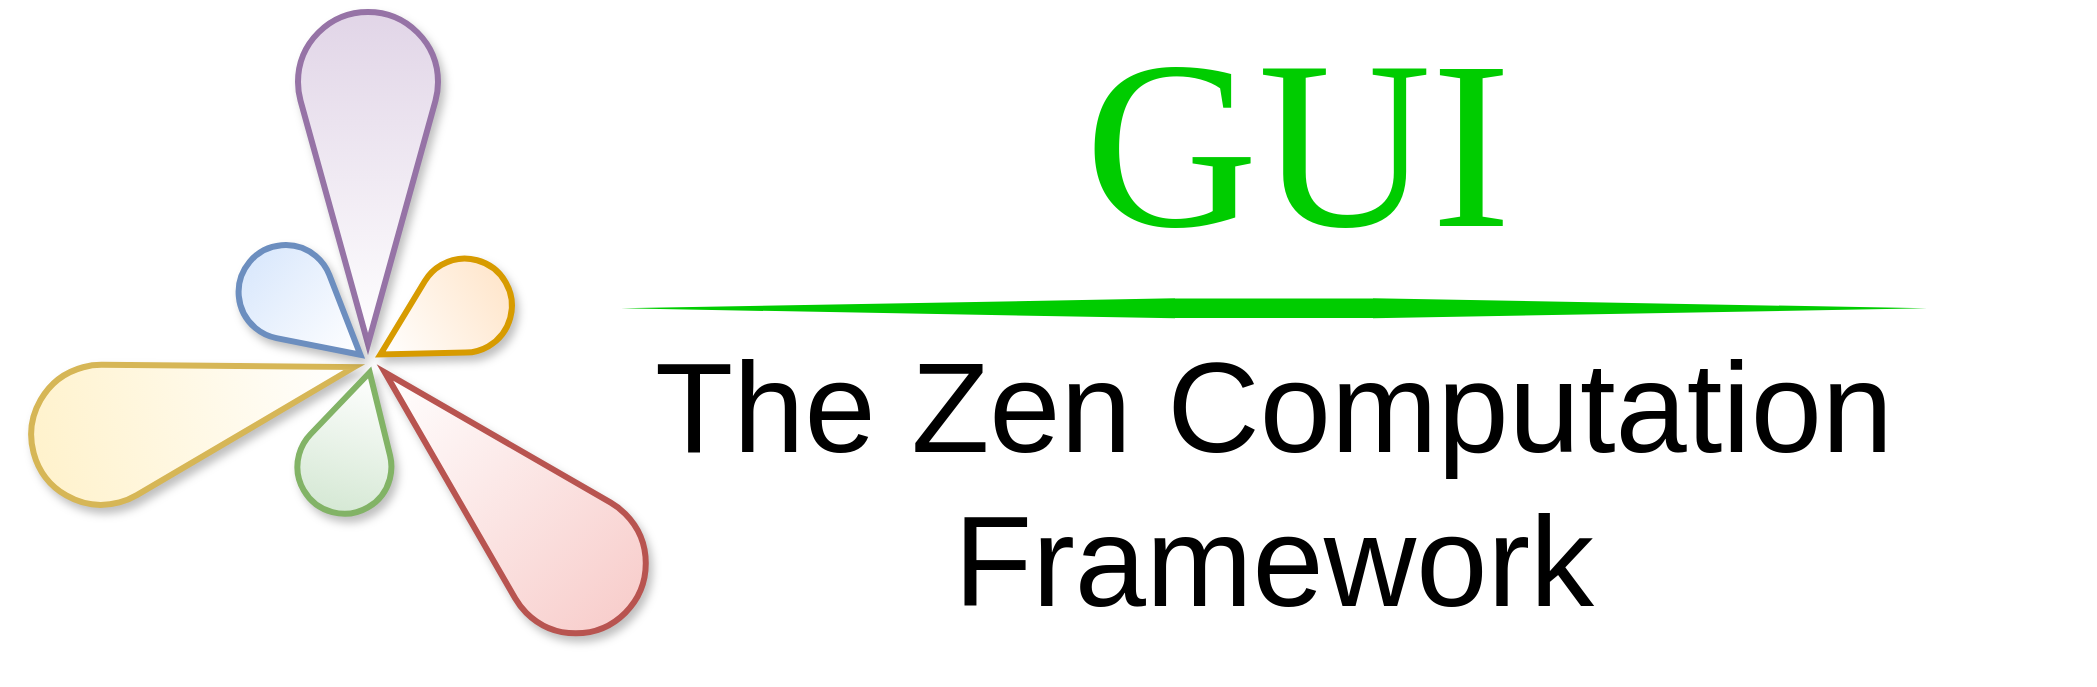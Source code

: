 <mxfile version="27.0.4">
  <diagram name="Page-1" id="79Tc-y5uemfo55bT6z4s">
    <mxGraphModel dx="1426" dy="804" grid="1" gridSize="10" guides="1" tooltips="1" connect="1" arrows="1" fold="1" page="1" pageScale="1" pageWidth="1169" pageHeight="827" math="0" shadow="0">
      <root>
        <mxCell id="0" />
        <mxCell id="1" parent="0" />
        <mxCell id="-bvxPvIqLLMueud4f2wx-1" value="" style="verticalLabelPosition=bottom;verticalAlign=top;html=1;shape=mxgraph.basic.drop;rotation=-45;fillColor=#f8cecc;strokeColor=#b85450;gradientColor=#FFFFFF;gradientDirection=north;strokeWidth=3;shadow=1;" parent="1" vertex="1">
          <mxGeometry x="578.53" y="314.29" width="70" height="170" as="geometry" />
        </mxCell>
        <mxCell id="-bvxPvIqLLMueud4f2wx-2" value="" style="verticalLabelPosition=bottom;verticalAlign=top;html=1;shape=mxgraph.basic.drop;rotation=-180;fillColor=#e1d5e7;strokeColor=#9673a6;gradientColor=#FFFFFF;gradientDirection=north;strokeWidth=3;shadow=1;" parent="1" vertex="1">
          <mxGeometry x="510" y="159" width="70" height="166" as="geometry" />
        </mxCell>
        <mxCell id="-bvxPvIqLLMueud4f2wx-3" value="" style="verticalLabelPosition=bottom;verticalAlign=top;html=1;shape=mxgraph.basic.drop;rotation=75;fillColor=#fff2cc;strokeColor=#d6b656;gradientColor=#FFFFFF;gradientDirection=north;strokeWidth=3;shadow=1;" parent="1" vertex="1">
          <mxGeometry x="423" y="275" width="70" height="166" as="geometry" />
        </mxCell>
        <mxCell id="-bvxPvIqLLMueud4f2wx-4" value="" style="verticalLabelPosition=bottom;verticalAlign=top;html=1;shape=mxgraph.basic.drop;rotation=-120;fillColor=#ffe6cc;strokeColor=#d79b00;gradientColor=#FFFFFF;gradientDirection=north;strokeWidth=3;shadow=1;" parent="1" vertex="1">
          <mxGeometry x="559" y="276" width="46.98" height="72.3" as="geometry" />
        </mxCell>
        <mxCell id="-bvxPvIqLLMueud4f2wx-5" value="" style="verticalLabelPosition=bottom;verticalAlign=top;html=1;shape=mxgraph.basic.drop;rotation=15;fillColor=#d5e8d4;strokeColor=#82b366;gradientColor=#FFFFFF;gradientDirection=north;strokeWidth=3;shadow=1;" parent="1" vertex="1">
          <mxGeometry x="513" y="338" width="46.98" height="72.3" as="geometry" />
        </mxCell>
        <mxCell id="-bvxPvIqLLMueud4f2wx-6" value="" style="verticalLabelPosition=bottom;verticalAlign=top;html=1;shape=mxgraph.basic.drop;rotation=130;fillColor=#dae8fc;strokeColor=#6c8ebf;gradientColor=#FFFFFF;gradientDirection=north;strokeWidth=3;shadow=1;" parent="1" vertex="1">
          <mxGeometry x="490" y="271" width="46.98" height="72.3" as="geometry" />
        </mxCell>
        <mxCell id="cU6tPO1ggSjtmlcn-KlR-7" value="The Zen Computation Framework" style="text;html=1;align=center;verticalAlign=middle;whiteSpace=wrap;rounded=0;fontSize=64;" parent="1" vertex="1">
          <mxGeometry x="588" y="380.15" width="820" height="30" as="geometry" />
        </mxCell>
        <mxCell id="cU6tPO1ggSjtmlcn-KlR-8" value="GUI" style="text;html=1;align=center;verticalAlign=middle;whiteSpace=wrap;rounded=0;fontSize=120;fontFamily=TESLA;fontColor=#00CC00;" parent="1" vertex="1">
          <mxGeometry x="980" y="210" width="60" height="30" as="geometry" />
        </mxCell>
        <mxCell id="cU6tPO1ggSjtmlcn-KlR-14" value="" style="html=1;shadow=0;dashed=0;align=center;verticalAlign=middle;shape=mxgraph.arrows2.twoWayArrow;dy=0.03;dx=277;fillColor=#00CC00;strokeColor=none;fontColor=#00CC00;" parent="1" vertex="1">
          <mxGeometry x="671.5" y="302.15" width="653" height="10" as="geometry" />
        </mxCell>
      </root>
    </mxGraphModel>
  </diagram>
</mxfile>
